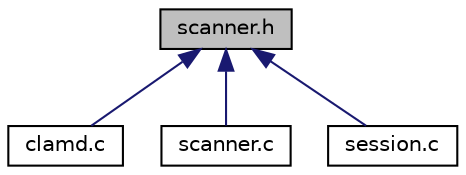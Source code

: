 digraph "scanner.h"
{
 // LATEX_PDF_SIZE
  edge [fontname="Helvetica",fontsize="10",labelfontname="Helvetica",labelfontsize="10"];
  node [fontname="Helvetica",fontsize="10",shape=record];
  Node1 [label="scanner.h",height=0.2,width=0.4,color="black", fillcolor="grey75", style="filled", fontcolor="black",tooltip=" "];
  Node1 -> Node2 [dir="back",color="midnightblue",fontsize="10",style="solid",fontname="Helvetica"];
  Node2 [label="clamd.c",height=0.2,width=0.4,color="black", fillcolor="white", style="filled",URL="$clamd_8c.html",tooltip=" "];
  Node1 -> Node3 [dir="back",color="midnightblue",fontsize="10",style="solid",fontname="Helvetica"];
  Node3 [label="scanner.c",height=0.2,width=0.4,color="black", fillcolor="white", style="filled",URL="$scanner_8c.html",tooltip=" "];
  Node1 -> Node4 [dir="back",color="midnightblue",fontsize="10",style="solid",fontname="Helvetica"];
  Node4 [label="session.c",height=0.2,width=0.4,color="black", fillcolor="white", style="filled",URL="$session_8c.html",tooltip=" "];
}
